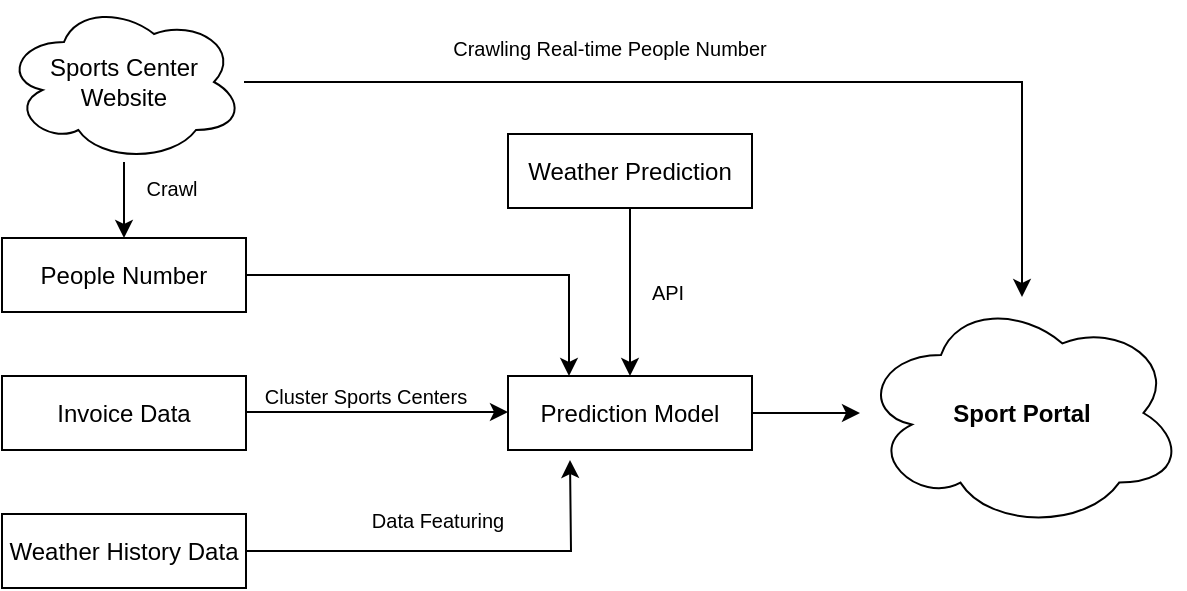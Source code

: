 <mxfile version="13.7.1" type="device"><diagram id="tJdpwG4N6OLfxI6EY45Z" name="Page-1"><mxGraphModel dx="879" dy="452" grid="0" gridSize="10" guides="1" tooltips="1" connect="1" arrows="1" fold="1" page="0" pageScale="1" pageWidth="827" pageHeight="1169" math="0" shadow="0"><root><mxCell id="0"/><mxCell id="1" parent="0"/><mxCell id="HH9IxwtWKKH12lo4nqeN-1" value="Invoice Data" style="rounded=0;whiteSpace=wrap;html=1;" vertex="1" parent="1"><mxGeometry x="150" y="190" width="122" height="37" as="geometry"/></mxCell><mxCell id="HH9IxwtWKKH12lo4nqeN-16" style="edgeStyle=orthogonalEdgeStyle;rounded=0;orthogonalLoop=1;jettySize=auto;html=1;" edge="1" parent="1" source="HH9IxwtWKKH12lo4nqeN-4"><mxGeometry relative="1" as="geometry"><mxPoint x="434" y="232" as="targetPoint"/></mxGeometry></mxCell><mxCell id="HH9IxwtWKKH12lo4nqeN-4" value="Weather History Data" style="rounded=0;whiteSpace=wrap;html=1;" vertex="1" parent="1"><mxGeometry x="150" y="259" width="122" height="37" as="geometry"/></mxCell><mxCell id="HH9IxwtWKKH12lo4nqeN-15" style="edgeStyle=orthogonalEdgeStyle;rounded=0;orthogonalLoop=1;jettySize=auto;html=1;entryX=0.25;entryY=0;entryDx=0;entryDy=0;" edge="1" parent="1" source="HH9IxwtWKKH12lo4nqeN-5" target="HH9IxwtWKKH12lo4nqeN-10"><mxGeometry relative="1" as="geometry"/></mxCell><mxCell id="HH9IxwtWKKH12lo4nqeN-5" value="People Number" style="rounded=0;whiteSpace=wrap;html=1;" vertex="1" parent="1"><mxGeometry x="150" y="121" width="122" height="37" as="geometry"/></mxCell><mxCell id="HH9IxwtWKKH12lo4nqeN-6" value="" style="endArrow=classic;html=1;" edge="1" parent="1"><mxGeometry width="50" height="50" relative="1" as="geometry"><mxPoint x="272" y="208" as="sourcePoint"/><mxPoint x="403" y="208" as="targetPoint"/></mxGeometry></mxCell><mxCell id="HH9IxwtWKKH12lo4nqeN-7" value="&lt;font style=&quot;font-size: 10px&quot;&gt;Cluster Sports Centers&lt;/font&gt;" style="text;html=1;strokeColor=none;fillColor=none;align=center;verticalAlign=middle;whiteSpace=wrap;rounded=0;" vertex="1" parent="1"><mxGeometry x="274" y="190" width="116" height="20" as="geometry"/></mxCell><mxCell id="HH9IxwtWKKH12lo4nqeN-23" value="" style="edgeStyle=orthogonalEdgeStyle;rounded=0;orthogonalLoop=1;jettySize=auto;html=1;" edge="1" parent="1" source="HH9IxwtWKKH12lo4nqeN-10" target="HH9IxwtWKKH12lo4nqeN-22"><mxGeometry relative="1" as="geometry"/></mxCell><mxCell id="HH9IxwtWKKH12lo4nqeN-10" value="Prediction Model" style="rounded=0;whiteSpace=wrap;html=1;" vertex="1" parent="1"><mxGeometry x="403" y="190" width="122" height="37" as="geometry"/></mxCell><mxCell id="HH9IxwtWKKH12lo4nqeN-20" value="" style="edgeStyle=orthogonalEdgeStyle;rounded=0;orthogonalLoop=1;jettySize=auto;html=1;" edge="1" parent="1" source="HH9IxwtWKKH12lo4nqeN-11" target="HH9IxwtWKKH12lo4nqeN-10"><mxGeometry relative="1" as="geometry"/></mxCell><mxCell id="HH9IxwtWKKH12lo4nqeN-11" value="Weather Prediction" style="rounded=0;whiteSpace=wrap;html=1;" vertex="1" parent="1"><mxGeometry x="403" y="69" width="122" height="37" as="geometry"/></mxCell><mxCell id="HH9IxwtWKKH12lo4nqeN-13" value="" style="edgeStyle=orthogonalEdgeStyle;rounded=0;orthogonalLoop=1;jettySize=auto;html=1;" edge="1" parent="1" source="HH9IxwtWKKH12lo4nqeN-12" target="HH9IxwtWKKH12lo4nqeN-5"><mxGeometry relative="1" as="geometry"/></mxCell><mxCell id="HH9IxwtWKKH12lo4nqeN-24" style="edgeStyle=orthogonalEdgeStyle;rounded=0;orthogonalLoop=1;jettySize=auto;html=1;" edge="1" parent="1" source="HH9IxwtWKKH12lo4nqeN-12" target="HH9IxwtWKKH12lo4nqeN-22"><mxGeometry relative="1" as="geometry"/></mxCell><mxCell id="HH9IxwtWKKH12lo4nqeN-12" value="Sports Center&lt;br&gt;Website" style="ellipse;shape=cloud;whiteSpace=wrap;html=1;" vertex="1" parent="1"><mxGeometry x="151" y="3" width="120" height="80" as="geometry"/></mxCell><mxCell id="HH9IxwtWKKH12lo4nqeN-14" value="&lt;font style=&quot;font-size: 10px&quot;&gt;Crawl&lt;/font&gt;" style="text;html=1;strokeColor=none;fillColor=none;align=center;verticalAlign=middle;whiteSpace=wrap;rounded=0;rotation=0;" vertex="1" parent="1"><mxGeometry x="215" y="86" width="40" height="20" as="geometry"/></mxCell><mxCell id="HH9IxwtWKKH12lo4nqeN-17" value="&lt;span style=&quot;font-size: 10px&quot;&gt;Data Featuring&lt;/span&gt;" style="text;html=1;strokeColor=none;fillColor=none;align=center;verticalAlign=middle;whiteSpace=wrap;rounded=0;" vertex="1" parent="1"><mxGeometry x="310" y="252" width="116" height="20" as="geometry"/></mxCell><mxCell id="HH9IxwtWKKH12lo4nqeN-21" value="&lt;font style=&quot;font-size: 10px&quot;&gt;API&lt;br&gt;&lt;/font&gt;" style="text;html=1;strokeColor=none;fillColor=none;align=center;verticalAlign=middle;whiteSpace=wrap;rounded=0;rotation=0;" vertex="1" parent="1"><mxGeometry x="463" y="138" width="40" height="20" as="geometry"/></mxCell><mxCell id="HH9IxwtWKKH12lo4nqeN-22" value="&lt;b&gt;Sport Portal&lt;/b&gt;" style="ellipse;shape=cloud;whiteSpace=wrap;html=1;" vertex="1" parent="1"><mxGeometry x="579" y="150.5" width="162" height="116" as="geometry"/></mxCell><mxCell id="HH9IxwtWKKH12lo4nqeN-25" value="&lt;font style=&quot;font-size: 10px&quot;&gt;Crawling Real-time People Number&lt;/font&gt;" style="text;html=1;strokeColor=none;fillColor=none;align=center;verticalAlign=middle;whiteSpace=wrap;rounded=0;rotation=0;" vertex="1" parent="1"><mxGeometry x="365" y="16" width="178" height="20" as="geometry"/></mxCell></root></mxGraphModel></diagram></mxfile>